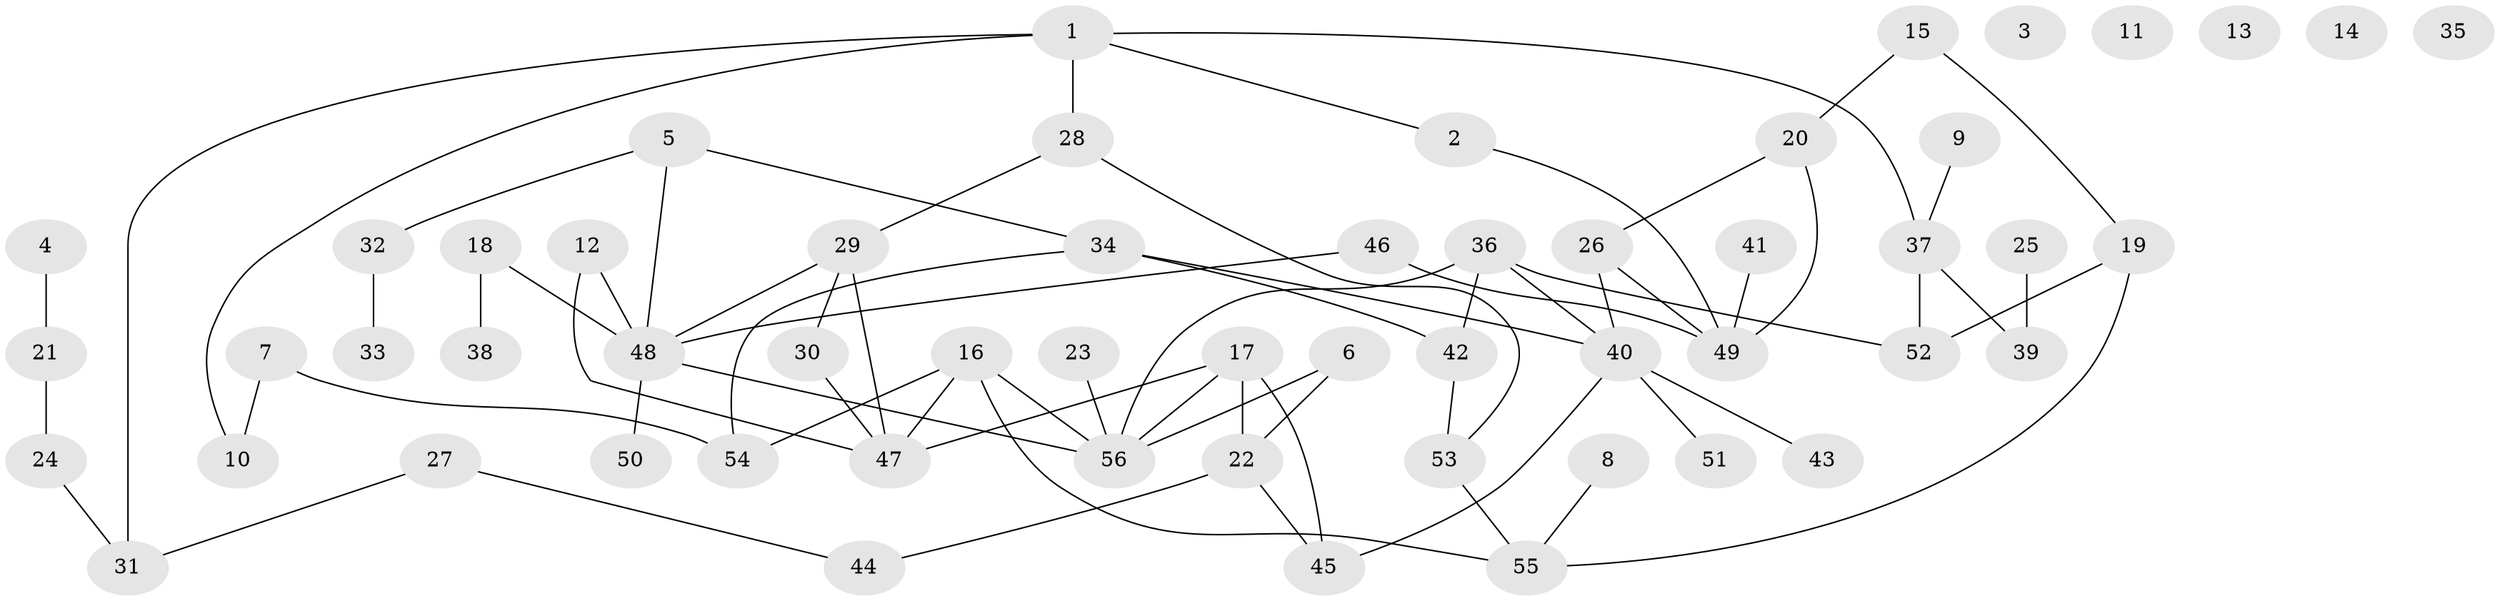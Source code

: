 // coarse degree distribution, {0: 0.17857142857142858, 1: 0.32142857142857145, 2: 0.21428571428571427, 3: 0.07142857142857142, 6: 0.10714285714285714, 8: 0.03571428571428571, 4: 0.03571428571428571, 7: 0.03571428571428571}
// Generated by graph-tools (version 1.1) at 2025/44/03/04/25 21:44:08]
// undirected, 56 vertices, 70 edges
graph export_dot {
graph [start="1"]
  node [color=gray90,style=filled];
  1;
  2;
  3;
  4;
  5;
  6;
  7;
  8;
  9;
  10;
  11;
  12;
  13;
  14;
  15;
  16;
  17;
  18;
  19;
  20;
  21;
  22;
  23;
  24;
  25;
  26;
  27;
  28;
  29;
  30;
  31;
  32;
  33;
  34;
  35;
  36;
  37;
  38;
  39;
  40;
  41;
  42;
  43;
  44;
  45;
  46;
  47;
  48;
  49;
  50;
  51;
  52;
  53;
  54;
  55;
  56;
  1 -- 2;
  1 -- 10;
  1 -- 28;
  1 -- 31;
  1 -- 37;
  2 -- 49;
  4 -- 21;
  5 -- 32;
  5 -- 34;
  5 -- 48;
  6 -- 22;
  6 -- 56;
  7 -- 10;
  7 -- 54;
  8 -- 55;
  9 -- 37;
  12 -- 47;
  12 -- 48;
  15 -- 19;
  15 -- 20;
  16 -- 47;
  16 -- 54;
  16 -- 55;
  16 -- 56;
  17 -- 22;
  17 -- 45;
  17 -- 47;
  17 -- 56;
  18 -- 38;
  18 -- 48;
  19 -- 52;
  19 -- 55;
  20 -- 26;
  20 -- 49;
  21 -- 24;
  22 -- 44;
  22 -- 45;
  23 -- 56;
  24 -- 31;
  25 -- 39;
  26 -- 40;
  26 -- 49;
  27 -- 31;
  27 -- 44;
  28 -- 29;
  28 -- 53;
  29 -- 30;
  29 -- 47;
  29 -- 48;
  30 -- 47;
  32 -- 33;
  34 -- 40;
  34 -- 42;
  34 -- 54;
  36 -- 40;
  36 -- 42;
  36 -- 52;
  36 -- 56;
  37 -- 39;
  37 -- 52;
  40 -- 43;
  40 -- 45;
  40 -- 51;
  41 -- 49;
  42 -- 53;
  46 -- 48;
  46 -- 49;
  48 -- 50;
  48 -- 56;
  53 -- 55;
}
